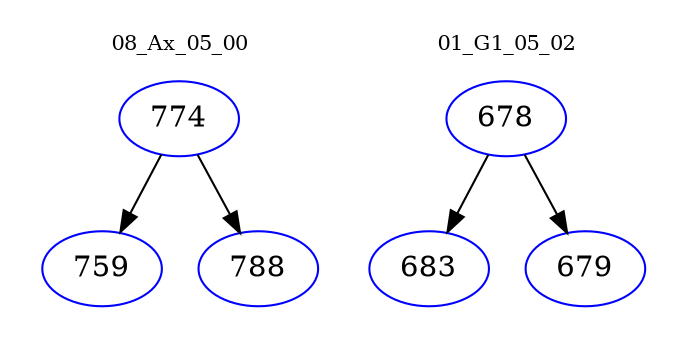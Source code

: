digraph{
subgraph cluster_0 {
color = white
label = "08_Ax_05_00";
fontsize=10;
T0_774 [label="774", color="blue"]
T0_774 -> T0_759 [color="black"]
T0_759 [label="759", color="blue"]
T0_774 -> T0_788 [color="black"]
T0_788 [label="788", color="blue"]
}
subgraph cluster_1 {
color = white
label = "01_G1_05_02";
fontsize=10;
T1_678 [label="678", color="blue"]
T1_678 -> T1_683 [color="black"]
T1_683 [label="683", color="blue"]
T1_678 -> T1_679 [color="black"]
T1_679 [label="679", color="blue"]
}
}
